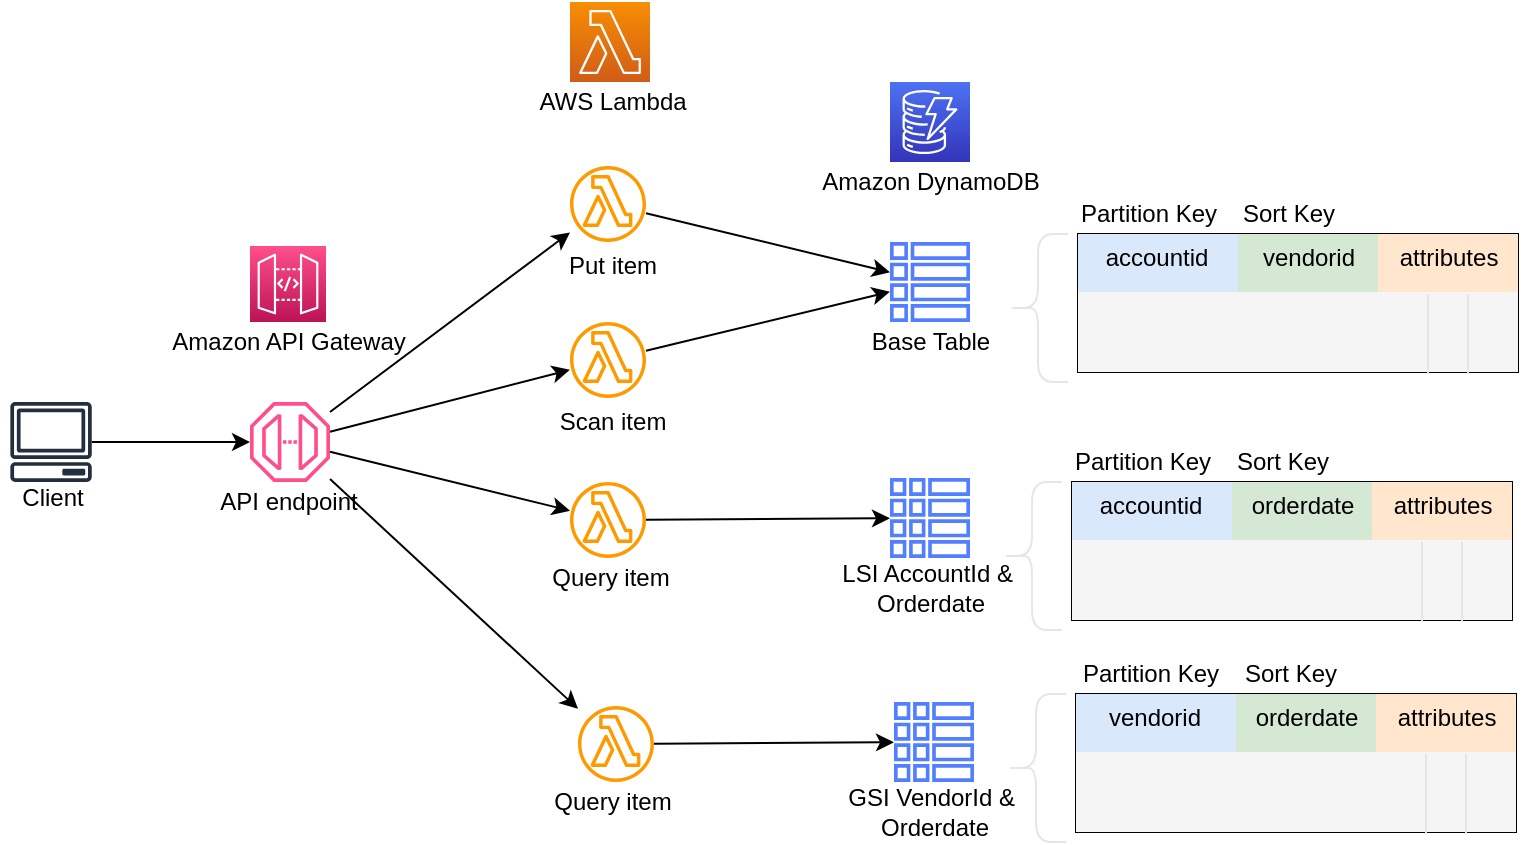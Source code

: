<mxfile version="15.4.0" type="device"><diagram id="-1ttFs3TtuK0ZE_jbwLG" name="Page-1"><mxGraphModel dx="1024" dy="592" grid="1" gridSize="10" guides="1" tooltips="1" connect="1" arrows="1" fold="1" page="1" pageScale="1" pageWidth="850" pageHeight="1100" math="0" shadow="0"><root><mxCell id="0"/><mxCell id="1" parent="0"/><mxCell id="qdvuEYRd7y3BimAi4e_W-15" style="edgeStyle=orthogonalEdgeStyle;rounded=0;orthogonalLoop=1;jettySize=auto;html=1;" edge="1" parent="1" source="qdvuEYRd7y3BimAi4e_W-1" target="qdvuEYRd7y3BimAi4e_W-3"><mxGeometry relative="1" as="geometry"/></mxCell><mxCell id="qdvuEYRd7y3BimAi4e_W-1" value="" style="sketch=0;outlineConnect=0;fontColor=#232F3E;gradientColor=none;fillColor=#232F3E;strokeColor=none;dashed=0;verticalLabelPosition=bottom;verticalAlign=top;align=center;html=1;fontSize=12;fontStyle=0;aspect=fixed;pointerEvents=1;shape=mxgraph.aws4.client;" vertex="1" parent="1"><mxGeometry x="40" y="320" width="41.05" height="40" as="geometry"/></mxCell><mxCell id="qdvuEYRd7y3BimAi4e_W-2" value="" style="sketch=0;points=[[0,0,0],[0.25,0,0],[0.5,0,0],[0.75,0,0],[1,0,0],[0,1,0],[0.25,1,0],[0.5,1,0],[0.75,1,0],[1,1,0],[0,0.25,0],[0,0.5,0],[0,0.75,0],[1,0.25,0],[1,0.5,0],[1,0.75,0]];outlineConnect=0;fontColor=#232F3E;gradientColor=#FF4F8B;gradientDirection=north;fillColor=#BC1356;strokeColor=#ffffff;dashed=0;verticalLabelPosition=bottom;verticalAlign=top;align=center;html=1;fontSize=12;fontStyle=0;aspect=fixed;shape=mxgraph.aws4.resourceIcon;resIcon=mxgraph.aws4.api_gateway;" vertex="1" parent="1"><mxGeometry x="160" y="242" width="38" height="38" as="geometry"/></mxCell><mxCell id="qdvuEYRd7y3BimAi4e_W-16" style="rounded=0;orthogonalLoop=1;jettySize=auto;html=1;" edge="1" parent="1" source="qdvuEYRd7y3BimAi4e_W-3" target="qdvuEYRd7y3BimAi4e_W-6"><mxGeometry relative="1" as="geometry"/></mxCell><mxCell id="qdvuEYRd7y3BimAi4e_W-17" style="edgeStyle=none;rounded=0;orthogonalLoop=1;jettySize=auto;html=1;" edge="1" parent="1" source="qdvuEYRd7y3BimAi4e_W-3" target="qdvuEYRd7y3BimAi4e_W-7"><mxGeometry relative="1" as="geometry"/></mxCell><mxCell id="qdvuEYRd7y3BimAi4e_W-18" style="edgeStyle=none;rounded=0;orthogonalLoop=1;jettySize=auto;html=1;" edge="1" parent="1" source="qdvuEYRd7y3BimAi4e_W-3" target="qdvuEYRd7y3BimAi4e_W-8"><mxGeometry relative="1" as="geometry"/></mxCell><mxCell id="qdvuEYRd7y3BimAi4e_W-19" style="edgeStyle=none;rounded=0;orthogonalLoop=1;jettySize=auto;html=1;" edge="1" parent="1" source="qdvuEYRd7y3BimAi4e_W-3" target="qdvuEYRd7y3BimAi4e_W-9"><mxGeometry relative="1" as="geometry"/></mxCell><mxCell id="qdvuEYRd7y3BimAi4e_W-3" value="" style="sketch=0;outlineConnect=0;fontColor=#232F3E;gradientColor=none;fillColor=#FF4F8B;strokeColor=none;dashed=0;verticalLabelPosition=bottom;verticalAlign=top;align=center;html=1;fontSize=12;fontStyle=0;aspect=fixed;pointerEvents=1;shape=mxgraph.aws4.endpoint;" vertex="1" parent="1"><mxGeometry x="160" y="320" width="40" height="40" as="geometry"/></mxCell><mxCell id="qdvuEYRd7y3BimAi4e_W-5" value="" style="sketch=0;points=[[0,0,0],[0.25,0,0],[0.5,0,0],[0.75,0,0],[1,0,0],[0,1,0],[0.25,1,0],[0.5,1,0],[0.75,1,0],[1,1,0],[0,0.25,0],[0,0.5,0],[0,0.75,0],[1,0.25,0],[1,0.5,0],[1,0.75,0]];outlineConnect=0;fontColor=#232F3E;gradientColor=#F78E04;gradientDirection=north;fillColor=#D05C17;strokeColor=#ffffff;dashed=0;verticalLabelPosition=bottom;verticalAlign=top;align=center;html=1;fontSize=12;fontStyle=0;aspect=fixed;shape=mxgraph.aws4.resourceIcon;resIcon=mxgraph.aws4.lambda;" vertex="1" parent="1"><mxGeometry x="320" y="120" width="40" height="40" as="geometry"/></mxCell><mxCell id="qdvuEYRd7y3BimAi4e_W-21" style="edgeStyle=none;rounded=0;orthogonalLoop=1;jettySize=auto;html=1;" edge="1" parent="1" source="qdvuEYRd7y3BimAi4e_W-6" target="qdvuEYRd7y3BimAi4e_W-11"><mxGeometry relative="1" as="geometry"/></mxCell><mxCell id="qdvuEYRd7y3BimAi4e_W-6" value="" style="sketch=0;outlineConnect=0;fontColor=#232F3E;gradientColor=none;fillColor=#FF9900;strokeColor=none;dashed=0;verticalLabelPosition=bottom;verticalAlign=top;align=center;html=1;fontSize=12;fontStyle=0;aspect=fixed;pointerEvents=1;shape=mxgraph.aws4.lambda_function;" vertex="1" parent="1"><mxGeometry x="320" y="202" width="38" height="38" as="geometry"/></mxCell><mxCell id="qdvuEYRd7y3BimAi4e_W-20" style="edgeStyle=none;rounded=0;orthogonalLoop=1;jettySize=auto;html=1;" edge="1" parent="1" source="qdvuEYRd7y3BimAi4e_W-7" target="qdvuEYRd7y3BimAi4e_W-11"><mxGeometry relative="1" as="geometry"/></mxCell><mxCell id="qdvuEYRd7y3BimAi4e_W-7" value="" style="sketch=0;outlineConnect=0;fontColor=#232F3E;gradientColor=none;fillColor=#FF9900;strokeColor=none;dashed=0;verticalLabelPosition=bottom;verticalAlign=top;align=center;html=1;fontSize=12;fontStyle=0;aspect=fixed;pointerEvents=1;shape=mxgraph.aws4.lambda_function;" vertex="1" parent="1"><mxGeometry x="320" y="280" width="38" height="38" as="geometry"/></mxCell><mxCell id="qdvuEYRd7y3BimAi4e_W-22" style="edgeStyle=none;rounded=0;orthogonalLoop=1;jettySize=auto;html=1;" edge="1" parent="1" source="qdvuEYRd7y3BimAi4e_W-8" target="qdvuEYRd7y3BimAi4e_W-13"><mxGeometry relative="1" as="geometry"/></mxCell><mxCell id="qdvuEYRd7y3BimAi4e_W-8" value="" style="sketch=0;outlineConnect=0;fontColor=#232F3E;gradientColor=none;fillColor=#FF9900;strokeColor=none;dashed=0;verticalLabelPosition=bottom;verticalAlign=top;align=center;html=1;fontSize=12;fontStyle=0;aspect=fixed;pointerEvents=1;shape=mxgraph.aws4.lambda_function;" vertex="1" parent="1"><mxGeometry x="320" y="360" width="38" height="38" as="geometry"/></mxCell><mxCell id="qdvuEYRd7y3BimAi4e_W-23" style="edgeStyle=none;rounded=0;orthogonalLoop=1;jettySize=auto;html=1;" edge="1" parent="1" source="qdvuEYRd7y3BimAi4e_W-9" target="qdvuEYRd7y3BimAi4e_W-14"><mxGeometry relative="1" as="geometry"/></mxCell><mxCell id="qdvuEYRd7y3BimAi4e_W-9" value="" style="sketch=0;outlineConnect=0;fontColor=#232F3E;gradientColor=none;fillColor=#FF9900;strokeColor=none;dashed=0;verticalLabelPosition=bottom;verticalAlign=top;align=center;html=1;fontSize=12;fontStyle=0;aspect=fixed;pointerEvents=1;shape=mxgraph.aws4.lambda_function;" vertex="1" parent="1"><mxGeometry x="324" y="472" width="38" height="38" as="geometry"/></mxCell><mxCell id="qdvuEYRd7y3BimAi4e_W-10" value="" style="sketch=0;points=[[0,0,0],[0.25,0,0],[0.5,0,0],[0.75,0,0],[1,0,0],[0,1,0],[0.25,1,0],[0.5,1,0],[0.75,1,0],[1,1,0],[0,0.25,0],[0,0.5,0],[0,0.75,0],[1,0.25,0],[1,0.5,0],[1,0.75,0]];outlineConnect=0;fontColor=#232F3E;gradientColor=#4D72F3;gradientDirection=north;fillColor=#3334B9;strokeColor=#ffffff;dashed=0;verticalLabelPosition=bottom;verticalAlign=top;align=center;html=1;fontSize=12;fontStyle=0;aspect=fixed;shape=mxgraph.aws4.resourceIcon;resIcon=mxgraph.aws4.dynamodb;" vertex="1" parent="1"><mxGeometry x="480" y="160" width="40" height="40" as="geometry"/></mxCell><mxCell id="qdvuEYRd7y3BimAi4e_W-11" value="" style="sketch=0;outlineConnect=0;fontColor=#232F3E;gradientColor=none;fillColor=#527FFF;strokeColor=none;dashed=0;verticalLabelPosition=bottom;verticalAlign=top;align=center;html=1;fontSize=12;fontStyle=0;aspect=fixed;pointerEvents=1;shape=mxgraph.aws4.table;" vertex="1" parent="1"><mxGeometry x="480" y="240" width="40" height="40" as="geometry"/></mxCell><mxCell id="qdvuEYRd7y3BimAi4e_W-13" value="" style="sketch=0;outlineConnect=0;fontColor=#232F3E;gradientColor=none;fillColor=#527FFF;strokeColor=none;dashed=0;verticalLabelPosition=bottom;verticalAlign=top;align=center;html=1;fontSize=12;fontStyle=0;aspect=fixed;pointerEvents=1;shape=mxgraph.aws4.global_secondary_index;" vertex="1" parent="1"><mxGeometry x="480" y="358" width="40" height="40" as="geometry"/></mxCell><mxCell id="qdvuEYRd7y3BimAi4e_W-14" value="" style="sketch=0;outlineConnect=0;fontColor=#232F3E;gradientColor=none;fillColor=#527FFF;strokeColor=none;dashed=0;verticalLabelPosition=bottom;verticalAlign=top;align=center;html=1;fontSize=12;fontStyle=0;aspect=fixed;pointerEvents=1;shape=mxgraph.aws4.global_secondary_index;" vertex="1" parent="1"><mxGeometry x="482" y="470" width="40" height="40" as="geometry"/></mxCell><mxCell id="qdvuEYRd7y3BimAi4e_W-24" value="Client" style="text;html=1;resizable=0;autosize=1;align=center;verticalAlign=middle;points=[];fillColor=none;strokeColor=none;rounded=0;" vertex="1" parent="1"><mxGeometry x="35.53" y="358" width="50" height="20" as="geometry"/></mxCell><mxCell id="qdvuEYRd7y3BimAi4e_W-25" value="Amazon API Gateway" style="text;html=1;resizable=0;autosize=1;align=center;verticalAlign=middle;points=[];fillColor=none;strokeColor=none;rounded=0;" vertex="1" parent="1"><mxGeometry x="114.0" y="280" width="130" height="20" as="geometry"/></mxCell><mxCell id="qdvuEYRd7y3BimAi4e_W-26" value="AWS Lambda" style="text;html=1;resizable=0;autosize=1;align=center;verticalAlign=middle;points=[];fillColor=none;strokeColor=none;rounded=0;" vertex="1" parent="1"><mxGeometry x="296" y="160" width="90" height="20" as="geometry"/></mxCell><mxCell id="qdvuEYRd7y3BimAi4e_W-27" value="Put item" style="text;html=1;resizable=0;autosize=1;align=center;verticalAlign=middle;points=[];fillColor=none;strokeColor=none;rounded=0;" vertex="1" parent="1"><mxGeometry x="311" y="242" width="60" height="20" as="geometry"/></mxCell><mxCell id="qdvuEYRd7y3BimAi4e_W-28" value="Scan item&lt;span style=&quot;color: rgba(0 , 0 , 0 , 0) ; font-family: monospace ; font-size: 0px&quot;&gt;%3CmxGraphModel%3E%3Croot%3E%3CmxCell%20id%3D%220%22%2F%3E%3CmxCell%20id%3D%221%22%20parent%3D%220%22%2F%3E%3CmxCell%20id%3D%222%22%20value%3D%22Put%20item%22%20style%3D%22text%3Bhtml%3D1%3Bresizable%3D0%3Bautosize%3D1%3Balign%3Dcenter%3BverticalAlign%3Dmiddle%3Bpoints%3D%5B%5D%3BfillColor%3Dnone%3BstrokeColor%3Dnone%3Brounded%3D0%3B%22%20vertex%3D%221%22%20parent%3D%221%22%3E%3CmxGeometry%20x%3D%22311%22%20y%3D%22242%22%20width%3D%2260%22%20height%3D%2220%22%20as%3D%22geometry%22%2F%3E%3C%2FmxCell%3E%3C%2Froot%3E%3C%2FmxGraphModel%3E&lt;/span&gt;" style="text;html=1;resizable=0;autosize=1;align=center;verticalAlign=middle;points=[];fillColor=none;strokeColor=none;rounded=0;" vertex="1" parent="1"><mxGeometry x="306" y="320" width="70" height="20" as="geometry"/></mxCell><mxCell id="qdvuEYRd7y3BimAi4e_W-29" value="Query item" style="text;html=1;resizable=0;autosize=1;align=center;verticalAlign=middle;points=[];fillColor=none;strokeColor=none;rounded=0;" vertex="1" parent="1"><mxGeometry x="305" y="398" width="70" height="20" as="geometry"/></mxCell><mxCell id="qdvuEYRd7y3BimAi4e_W-30" value="Query item" style="text;html=1;resizable=0;autosize=1;align=center;verticalAlign=middle;points=[];fillColor=none;strokeColor=none;rounded=0;" vertex="1" parent="1"><mxGeometry x="306" y="510" width="70" height="20" as="geometry"/></mxCell><mxCell id="qdvuEYRd7y3BimAi4e_W-31" value="API endpoint" style="text;html=1;resizable=0;autosize=1;align=center;verticalAlign=middle;points=[];fillColor=none;strokeColor=none;rounded=0;" vertex="1" parent="1"><mxGeometry x="139" y="360" width="80" height="20" as="geometry"/></mxCell><mxCell id="qdvuEYRd7y3BimAi4e_W-32" value="Amazon DynamoDB" style="text;html=1;resizable=0;autosize=1;align=center;verticalAlign=middle;points=[];fillColor=none;strokeColor=none;rounded=0;" vertex="1" parent="1"><mxGeometry x="440" y="200" width="120" height="20" as="geometry"/></mxCell><mxCell id="qdvuEYRd7y3BimAi4e_W-33" value="Base Table" style="text;html=1;resizable=0;autosize=1;align=center;verticalAlign=middle;points=[];fillColor=none;strokeColor=none;rounded=0;" vertex="1" parent="1"><mxGeometry x="465" y="280" width="70" height="20" as="geometry"/></mxCell><mxCell id="qdvuEYRd7y3BimAi4e_W-34" value="LSI AccountId &amp;amp;&amp;nbsp;&lt;br&gt;Orderdate" style="text;html=1;resizable=0;autosize=1;align=center;verticalAlign=middle;points=[];fillColor=none;strokeColor=none;rounded=0;" vertex="1" parent="1"><mxGeometry x="450" y="398" width="100" height="30" as="geometry"/></mxCell><mxCell id="qdvuEYRd7y3BimAi4e_W-35" value="GSI VendorId &amp;amp;&amp;nbsp;&lt;br&gt;Orderdate" style="text;html=1;resizable=0;autosize=1;align=center;verticalAlign=middle;points=[];fillColor=none;strokeColor=none;rounded=0;" vertex="1" parent="1"><mxGeometry x="452" y="510" width="100" height="30" as="geometry"/></mxCell><mxCell id="qdvuEYRd7y3BimAi4e_W-51" value="" style="shape=table;html=1;whiteSpace=wrap;startSize=0;container=1;collapsible=0;childLayout=tableLayout;" vertex="1" parent="1"><mxGeometry x="574" y="236" width="220" height="69" as="geometry"/></mxCell><mxCell id="qdvuEYRd7y3BimAi4e_W-52" value="" style="shape=partialRectangle;html=1;whiteSpace=wrap;collapsible=0;dropTarget=0;pointerEvents=0;fillColor=none;top=0;left=0;bottom=0;right=0;points=[[0,0.5],[1,0.5]];portConstraint=eastwest;" vertex="1" parent="qdvuEYRd7y3BimAi4e_W-51"><mxGeometry width="220" height="29" as="geometry"/></mxCell><mxCell id="qdvuEYRd7y3BimAi4e_W-53" value="" style="shape=partialRectangle;html=1;whiteSpace=wrap;connectable=0;fillColor=#dae8fc;top=0;left=0;bottom=0;right=0;overflow=hidden;pointerEvents=1;strokeColor=#6c8ebf;" vertex="1" parent="qdvuEYRd7y3BimAi4e_W-52"><mxGeometry width="80" height="29" as="geometry"><mxRectangle width="80" height="29" as="alternateBounds"/></mxGeometry></mxCell><mxCell id="qdvuEYRd7y3BimAi4e_W-54" value="" style="shape=partialRectangle;html=1;whiteSpace=wrap;connectable=0;fillColor=#d5e8d4;top=0;left=0;bottom=0;right=0;overflow=hidden;pointerEvents=1;strokeColor=#82b366;" vertex="1" parent="qdvuEYRd7y3BimAi4e_W-52"><mxGeometry x="80" width="70" height="29" as="geometry"><mxRectangle width="70" height="29" as="alternateBounds"/></mxGeometry></mxCell><mxCell id="qdvuEYRd7y3BimAi4e_W-55" value="" style="shape=partialRectangle;html=1;whiteSpace=wrap;connectable=0;fillColor=#ffe6cc;top=0;left=0;bottom=0;right=0;overflow=hidden;pointerEvents=1;strokeColor=#d79b00;" vertex="1" parent="qdvuEYRd7y3BimAi4e_W-52"><mxGeometry x="150" width="70" height="29" as="geometry"><mxRectangle width="70" height="29" as="alternateBounds"/></mxGeometry></mxCell><mxCell id="qdvuEYRd7y3BimAi4e_W-56" value="" style="shape=partialRectangle;html=1;whiteSpace=wrap;collapsible=0;dropTarget=0;pointerEvents=0;fillColor=none;top=0;left=0;bottom=0;right=0;points=[[0,0.5],[1,0.5]];portConstraint=eastwest;" vertex="1" parent="qdvuEYRd7y3BimAi4e_W-51"><mxGeometry y="29" width="220" height="20" as="geometry"/></mxCell><mxCell id="qdvuEYRd7y3BimAi4e_W-57" value="" style="shape=partialRectangle;html=1;whiteSpace=wrap;connectable=0;fillColor=#f5f5f5;top=0;left=0;bottom=0;right=0;overflow=hidden;pointerEvents=1;strokeColor=#666666;fontColor=#333333;" vertex="1" parent="qdvuEYRd7y3BimAi4e_W-56"><mxGeometry width="80" height="20" as="geometry"><mxRectangle width="80" height="20" as="alternateBounds"/></mxGeometry></mxCell><mxCell id="qdvuEYRd7y3BimAi4e_W-58" value="" style="shape=partialRectangle;html=1;whiteSpace=wrap;connectable=0;fillColor=#f5f5f5;top=0;left=0;bottom=0;right=0;overflow=hidden;pointerEvents=1;strokeColor=#666666;fontColor=#333333;" vertex="1" parent="qdvuEYRd7y3BimAi4e_W-56"><mxGeometry x="80" width="70" height="20" as="geometry"><mxRectangle width="70" height="20" as="alternateBounds"/></mxGeometry></mxCell><mxCell id="qdvuEYRd7y3BimAi4e_W-59" value="" style="shape=partialRectangle;html=1;whiteSpace=wrap;connectable=0;fillColor=#f5f5f5;top=0;left=0;bottom=0;right=0;overflow=hidden;pointerEvents=1;strokeColor=#666666;fontColor=#333333;" vertex="1" parent="qdvuEYRd7y3BimAi4e_W-56"><mxGeometry x="150" width="70" height="20" as="geometry"><mxRectangle width="70" height="20" as="alternateBounds"/></mxGeometry></mxCell><mxCell id="qdvuEYRd7y3BimAi4e_W-60" value="" style="shape=partialRectangle;html=1;whiteSpace=wrap;collapsible=0;dropTarget=0;pointerEvents=0;fillColor=none;top=0;left=0;bottom=0;right=0;points=[[0,0.5],[1,0.5]];portConstraint=eastwest;" vertex="1" parent="qdvuEYRd7y3BimAi4e_W-51"><mxGeometry y="49" width="220" height="20" as="geometry"/></mxCell><mxCell id="qdvuEYRd7y3BimAi4e_W-61" value="" style="shape=partialRectangle;html=1;whiteSpace=wrap;connectable=0;fillColor=#f5f5f5;top=0;left=0;bottom=0;right=0;overflow=hidden;pointerEvents=1;strokeColor=#666666;fontColor=#333333;" vertex="1" parent="qdvuEYRd7y3BimAi4e_W-60"><mxGeometry width="80" height="20" as="geometry"><mxRectangle width="80" height="20" as="alternateBounds"/></mxGeometry></mxCell><mxCell id="qdvuEYRd7y3BimAi4e_W-62" value="" style="shape=partialRectangle;html=1;whiteSpace=wrap;connectable=0;fillColor=#f5f5f5;top=0;left=0;bottom=0;right=0;overflow=hidden;pointerEvents=1;strokeColor=#666666;fontColor=#333333;" vertex="1" parent="qdvuEYRd7y3BimAi4e_W-60"><mxGeometry x="80" width="70" height="20" as="geometry"><mxRectangle width="70" height="20" as="alternateBounds"/></mxGeometry></mxCell><mxCell id="qdvuEYRd7y3BimAi4e_W-63" value="" style="shape=partialRectangle;html=1;whiteSpace=wrap;connectable=0;fillColor=#f5f5f5;top=0;left=0;bottom=0;right=0;overflow=hidden;pointerEvents=1;strokeColor=#666666;fontColor=#333333;" vertex="1" parent="qdvuEYRd7y3BimAi4e_W-60"><mxGeometry x="150" width="70" height="20" as="geometry"><mxRectangle width="70" height="20" as="alternateBounds"/></mxGeometry></mxCell><mxCell id="qdvuEYRd7y3BimAi4e_W-64" value="accountid" style="text;html=1;resizable=0;autosize=1;align=center;verticalAlign=middle;points=[];fillColor=none;strokeColor=none;rounded=0;" vertex="1" parent="1"><mxGeometry x="578" y="238" width="70" height="20" as="geometry"/></mxCell><mxCell id="qdvuEYRd7y3BimAi4e_W-65" value="vendorid" style="text;html=1;resizable=0;autosize=1;align=center;verticalAlign=middle;points=[];fillColor=none;strokeColor=none;rounded=0;" vertex="1" parent="1"><mxGeometry x="659" y="238" width="60" height="20" as="geometry"/></mxCell><mxCell id="qdvuEYRd7y3BimAi4e_W-66" value="attributes" style="text;html=1;resizable=0;autosize=1;align=center;verticalAlign=middle;points=[];fillColor=none;strokeColor=none;rounded=0;" vertex="1" parent="1"><mxGeometry x="724" y="238" width="70" height="20" as="geometry"/></mxCell><mxCell id="qdvuEYRd7y3BimAi4e_W-67" value="" style="line;strokeWidth=1;direction=south;html=1;fillColor=#E6E6E6;strokeColor=#E6E6E6;" vertex="1" parent="1"><mxGeometry x="764" y="266" width="10" height="40" as="geometry"/></mxCell><mxCell id="qdvuEYRd7y3BimAi4e_W-69" value="" style="line;strokeWidth=1;direction=south;html=1;strokeColor=#E6E6E6;" vertex="1" parent="1"><mxGeometry x="744" y="266" width="10" height="40" as="geometry"/></mxCell><mxCell id="qdvuEYRd7y3BimAi4e_W-83" value="Partition Key" style="text;html=1;resizable=0;autosize=1;align=center;verticalAlign=middle;points=[];fillColor=none;strokeColor=none;rounded=0;" vertex="1" parent="1"><mxGeometry x="569" y="216" width="80" height="20" as="geometry"/></mxCell><mxCell id="qdvuEYRd7y3BimAi4e_W-84" value="Sort Key" style="text;html=1;resizable=0;autosize=1;align=center;verticalAlign=middle;points=[];fillColor=none;strokeColor=none;rounded=0;" vertex="1" parent="1"><mxGeometry x="649" y="216" width="60" height="20" as="geometry"/></mxCell><mxCell id="qdvuEYRd7y3BimAi4e_W-88" value="" style="shape=curlyBracket;whiteSpace=wrap;html=1;rounded=1;strokeColor=#E6E6E6;strokeWidth=1;fillColor=#E6E6E6;" vertex="1" parent="1"><mxGeometry x="539" y="236" width="30" height="74" as="geometry"/></mxCell><mxCell id="qdvuEYRd7y3BimAi4e_W-89" value="" style="shape=table;html=1;whiteSpace=wrap;startSize=0;container=1;collapsible=0;childLayout=tableLayout;" vertex="1" parent="1"><mxGeometry x="571" y="360" width="220" height="69" as="geometry"/></mxCell><mxCell id="qdvuEYRd7y3BimAi4e_W-90" value="" style="shape=partialRectangle;html=1;whiteSpace=wrap;collapsible=0;dropTarget=0;pointerEvents=0;fillColor=none;top=0;left=0;bottom=0;right=0;points=[[0,0.5],[1,0.5]];portConstraint=eastwest;" vertex="1" parent="qdvuEYRd7y3BimAi4e_W-89"><mxGeometry width="220" height="29" as="geometry"/></mxCell><mxCell id="qdvuEYRd7y3BimAi4e_W-91" value="" style="shape=partialRectangle;html=1;whiteSpace=wrap;connectable=0;fillColor=#dae8fc;top=0;left=0;bottom=0;right=0;overflow=hidden;pointerEvents=1;strokeColor=#6c8ebf;" vertex="1" parent="qdvuEYRd7y3BimAi4e_W-90"><mxGeometry width="80" height="29" as="geometry"><mxRectangle width="80" height="29" as="alternateBounds"/></mxGeometry></mxCell><mxCell id="qdvuEYRd7y3BimAi4e_W-92" value="" style="shape=partialRectangle;html=1;whiteSpace=wrap;connectable=0;fillColor=#d5e8d4;top=0;left=0;bottom=0;right=0;overflow=hidden;pointerEvents=1;strokeColor=#82b366;" vertex="1" parent="qdvuEYRd7y3BimAi4e_W-90"><mxGeometry x="80" width="70" height="29" as="geometry"><mxRectangle width="70" height="29" as="alternateBounds"/></mxGeometry></mxCell><mxCell id="qdvuEYRd7y3BimAi4e_W-93" value="" style="shape=partialRectangle;html=1;whiteSpace=wrap;connectable=0;fillColor=#ffe6cc;top=0;left=0;bottom=0;right=0;overflow=hidden;pointerEvents=1;strokeColor=#d79b00;" vertex="1" parent="qdvuEYRd7y3BimAi4e_W-90"><mxGeometry x="150" width="70" height="29" as="geometry"><mxRectangle width="70" height="29" as="alternateBounds"/></mxGeometry></mxCell><mxCell id="qdvuEYRd7y3BimAi4e_W-94" value="" style="shape=partialRectangle;html=1;whiteSpace=wrap;collapsible=0;dropTarget=0;pointerEvents=0;fillColor=none;top=0;left=0;bottom=0;right=0;points=[[0,0.5],[1,0.5]];portConstraint=eastwest;" vertex="1" parent="qdvuEYRd7y3BimAi4e_W-89"><mxGeometry y="29" width="220" height="20" as="geometry"/></mxCell><mxCell id="qdvuEYRd7y3BimAi4e_W-95" value="" style="shape=partialRectangle;html=1;whiteSpace=wrap;connectable=0;fillColor=#f5f5f5;top=0;left=0;bottom=0;right=0;overflow=hidden;pointerEvents=1;strokeColor=#666666;fontColor=#333333;" vertex="1" parent="qdvuEYRd7y3BimAi4e_W-94"><mxGeometry width="80" height="20" as="geometry"><mxRectangle width="80" height="20" as="alternateBounds"/></mxGeometry></mxCell><mxCell id="qdvuEYRd7y3BimAi4e_W-96" value="" style="shape=partialRectangle;html=1;whiteSpace=wrap;connectable=0;fillColor=#f5f5f5;top=0;left=0;bottom=0;right=0;overflow=hidden;pointerEvents=1;strokeColor=#666666;fontColor=#333333;" vertex="1" parent="qdvuEYRd7y3BimAi4e_W-94"><mxGeometry x="80" width="70" height="20" as="geometry"><mxRectangle width="70" height="20" as="alternateBounds"/></mxGeometry></mxCell><mxCell id="qdvuEYRd7y3BimAi4e_W-97" value="" style="shape=partialRectangle;html=1;whiteSpace=wrap;connectable=0;fillColor=#f5f5f5;top=0;left=0;bottom=0;right=0;overflow=hidden;pointerEvents=1;strokeColor=#666666;fontColor=#333333;" vertex="1" parent="qdvuEYRd7y3BimAi4e_W-94"><mxGeometry x="150" width="70" height="20" as="geometry"><mxRectangle width="70" height="20" as="alternateBounds"/></mxGeometry></mxCell><mxCell id="qdvuEYRd7y3BimAi4e_W-98" value="" style="shape=partialRectangle;html=1;whiteSpace=wrap;collapsible=0;dropTarget=0;pointerEvents=0;fillColor=none;top=0;left=0;bottom=0;right=0;points=[[0,0.5],[1,0.5]];portConstraint=eastwest;" vertex="1" parent="qdvuEYRd7y3BimAi4e_W-89"><mxGeometry y="49" width="220" height="20" as="geometry"/></mxCell><mxCell id="qdvuEYRd7y3BimAi4e_W-99" value="" style="shape=partialRectangle;html=1;whiteSpace=wrap;connectable=0;fillColor=#f5f5f5;top=0;left=0;bottom=0;right=0;overflow=hidden;pointerEvents=1;strokeColor=#666666;fontColor=#333333;" vertex="1" parent="qdvuEYRd7y3BimAi4e_W-98"><mxGeometry width="80" height="20" as="geometry"><mxRectangle width="80" height="20" as="alternateBounds"/></mxGeometry></mxCell><mxCell id="qdvuEYRd7y3BimAi4e_W-100" value="" style="shape=partialRectangle;html=1;whiteSpace=wrap;connectable=0;fillColor=#f5f5f5;top=0;left=0;bottom=0;right=0;overflow=hidden;pointerEvents=1;strokeColor=#666666;fontColor=#333333;" vertex="1" parent="qdvuEYRd7y3BimAi4e_W-98"><mxGeometry x="80" width="70" height="20" as="geometry"><mxRectangle width="70" height="20" as="alternateBounds"/></mxGeometry></mxCell><mxCell id="qdvuEYRd7y3BimAi4e_W-101" value="" style="shape=partialRectangle;html=1;whiteSpace=wrap;connectable=0;fillColor=#f5f5f5;top=0;left=0;bottom=0;right=0;overflow=hidden;pointerEvents=1;strokeColor=#666666;fontColor=#333333;" vertex="1" parent="qdvuEYRd7y3BimAi4e_W-98"><mxGeometry x="150" width="70" height="20" as="geometry"><mxRectangle width="70" height="20" as="alternateBounds"/></mxGeometry></mxCell><mxCell id="qdvuEYRd7y3BimAi4e_W-102" value="accountid" style="text;html=1;resizable=0;autosize=1;align=center;verticalAlign=middle;points=[];fillColor=none;strokeColor=none;rounded=0;" vertex="1" parent="1"><mxGeometry x="575" y="362" width="70" height="20" as="geometry"/></mxCell><mxCell id="qdvuEYRd7y3BimAi4e_W-103" value="orderdate" style="text;html=1;resizable=0;autosize=1;align=center;verticalAlign=middle;points=[];fillColor=none;strokeColor=none;rounded=0;" vertex="1" parent="1"><mxGeometry x="651" y="362" width="70" height="20" as="geometry"/></mxCell><mxCell id="qdvuEYRd7y3BimAi4e_W-104" value="attributes" style="text;html=1;resizable=0;autosize=1;align=center;verticalAlign=middle;points=[];fillColor=none;strokeColor=none;rounded=0;" vertex="1" parent="1"><mxGeometry x="721" y="362" width="70" height="20" as="geometry"/></mxCell><mxCell id="qdvuEYRd7y3BimAi4e_W-105" value="" style="line;strokeWidth=1;direction=south;html=1;fillColor=#E6E6E6;strokeColor=#E6E6E6;" vertex="1" parent="1"><mxGeometry x="761" y="390" width="10" height="40" as="geometry"/></mxCell><mxCell id="qdvuEYRd7y3BimAi4e_W-106" value="" style="line;strokeWidth=1;direction=south;html=1;strokeColor=#E6E6E6;" vertex="1" parent="1"><mxGeometry x="741" y="390" width="10" height="40" as="geometry"/></mxCell><mxCell id="qdvuEYRd7y3BimAi4e_W-107" value="Partition Key" style="text;html=1;resizable=0;autosize=1;align=center;verticalAlign=middle;points=[];fillColor=none;strokeColor=none;rounded=0;" vertex="1" parent="1"><mxGeometry x="566" y="340" width="80" height="20" as="geometry"/></mxCell><mxCell id="qdvuEYRd7y3BimAi4e_W-108" value="Sort Key" style="text;html=1;resizable=0;autosize=1;align=center;verticalAlign=middle;points=[];fillColor=none;strokeColor=none;rounded=0;" vertex="1" parent="1"><mxGeometry x="646" y="340" width="60" height="20" as="geometry"/></mxCell><mxCell id="qdvuEYRd7y3BimAi4e_W-109" value="" style="shape=curlyBracket;whiteSpace=wrap;html=1;rounded=1;strokeColor=#E6E6E6;strokeWidth=1;fillColor=#E6E6E6;" vertex="1" parent="1"><mxGeometry x="536" y="360" width="30" height="74" as="geometry"/></mxCell><mxCell id="qdvuEYRd7y3BimAi4e_W-110" value="" style="shape=table;html=1;whiteSpace=wrap;startSize=0;container=1;collapsible=0;childLayout=tableLayout;" vertex="1" parent="1"><mxGeometry x="573" y="466" width="220" height="69" as="geometry"/></mxCell><mxCell id="qdvuEYRd7y3BimAi4e_W-111" value="" style="shape=partialRectangle;html=1;whiteSpace=wrap;collapsible=0;dropTarget=0;pointerEvents=0;fillColor=none;top=0;left=0;bottom=0;right=0;points=[[0,0.5],[1,0.5]];portConstraint=eastwest;" vertex="1" parent="qdvuEYRd7y3BimAi4e_W-110"><mxGeometry width="220" height="29" as="geometry"/></mxCell><mxCell id="qdvuEYRd7y3BimAi4e_W-112" value="" style="shape=partialRectangle;html=1;whiteSpace=wrap;connectable=0;fillColor=#dae8fc;top=0;left=0;bottom=0;right=0;overflow=hidden;pointerEvents=1;strokeColor=#6c8ebf;" vertex="1" parent="qdvuEYRd7y3BimAi4e_W-111"><mxGeometry width="80" height="29" as="geometry"><mxRectangle width="80" height="29" as="alternateBounds"/></mxGeometry></mxCell><mxCell id="qdvuEYRd7y3BimAi4e_W-113" value="" style="shape=partialRectangle;html=1;whiteSpace=wrap;connectable=0;fillColor=#d5e8d4;top=0;left=0;bottom=0;right=0;overflow=hidden;pointerEvents=1;strokeColor=#82b366;" vertex="1" parent="qdvuEYRd7y3BimAi4e_W-111"><mxGeometry x="80" width="70" height="29" as="geometry"><mxRectangle width="70" height="29" as="alternateBounds"/></mxGeometry></mxCell><mxCell id="qdvuEYRd7y3BimAi4e_W-114" value="" style="shape=partialRectangle;html=1;whiteSpace=wrap;connectable=0;fillColor=#ffe6cc;top=0;left=0;bottom=0;right=0;overflow=hidden;pointerEvents=1;strokeColor=#d79b00;" vertex="1" parent="qdvuEYRd7y3BimAi4e_W-111"><mxGeometry x="150" width="70" height="29" as="geometry"><mxRectangle width="70" height="29" as="alternateBounds"/></mxGeometry></mxCell><mxCell id="qdvuEYRd7y3BimAi4e_W-115" value="" style="shape=partialRectangle;html=1;whiteSpace=wrap;collapsible=0;dropTarget=0;pointerEvents=0;fillColor=none;top=0;left=0;bottom=0;right=0;points=[[0,0.5],[1,0.5]];portConstraint=eastwest;" vertex="1" parent="qdvuEYRd7y3BimAi4e_W-110"><mxGeometry y="29" width="220" height="20" as="geometry"/></mxCell><mxCell id="qdvuEYRd7y3BimAi4e_W-116" value="" style="shape=partialRectangle;html=1;whiteSpace=wrap;connectable=0;fillColor=#f5f5f5;top=0;left=0;bottom=0;right=0;overflow=hidden;pointerEvents=1;strokeColor=#666666;fontColor=#333333;" vertex="1" parent="qdvuEYRd7y3BimAi4e_W-115"><mxGeometry width="80" height="20" as="geometry"><mxRectangle width="80" height="20" as="alternateBounds"/></mxGeometry></mxCell><mxCell id="qdvuEYRd7y3BimAi4e_W-117" value="" style="shape=partialRectangle;html=1;whiteSpace=wrap;connectable=0;fillColor=#f5f5f5;top=0;left=0;bottom=0;right=0;overflow=hidden;pointerEvents=1;strokeColor=#666666;fontColor=#333333;" vertex="1" parent="qdvuEYRd7y3BimAi4e_W-115"><mxGeometry x="80" width="70" height="20" as="geometry"><mxRectangle width="70" height="20" as="alternateBounds"/></mxGeometry></mxCell><mxCell id="qdvuEYRd7y3BimAi4e_W-118" value="" style="shape=partialRectangle;html=1;whiteSpace=wrap;connectable=0;fillColor=#f5f5f5;top=0;left=0;bottom=0;right=0;overflow=hidden;pointerEvents=1;strokeColor=#666666;fontColor=#333333;" vertex="1" parent="qdvuEYRd7y3BimAi4e_W-115"><mxGeometry x="150" width="70" height="20" as="geometry"><mxRectangle width="70" height="20" as="alternateBounds"/></mxGeometry></mxCell><mxCell id="qdvuEYRd7y3BimAi4e_W-119" value="" style="shape=partialRectangle;html=1;whiteSpace=wrap;collapsible=0;dropTarget=0;pointerEvents=0;fillColor=none;top=0;left=0;bottom=0;right=0;points=[[0,0.5],[1,0.5]];portConstraint=eastwest;" vertex="1" parent="qdvuEYRd7y3BimAi4e_W-110"><mxGeometry y="49" width="220" height="20" as="geometry"/></mxCell><mxCell id="qdvuEYRd7y3BimAi4e_W-120" value="" style="shape=partialRectangle;html=1;whiteSpace=wrap;connectable=0;fillColor=#f5f5f5;top=0;left=0;bottom=0;right=0;overflow=hidden;pointerEvents=1;strokeColor=#666666;fontColor=#333333;" vertex="1" parent="qdvuEYRd7y3BimAi4e_W-119"><mxGeometry width="80" height="20" as="geometry"><mxRectangle width="80" height="20" as="alternateBounds"/></mxGeometry></mxCell><mxCell id="qdvuEYRd7y3BimAi4e_W-121" value="" style="shape=partialRectangle;html=1;whiteSpace=wrap;connectable=0;fillColor=#f5f5f5;top=0;left=0;bottom=0;right=0;overflow=hidden;pointerEvents=1;strokeColor=#666666;fontColor=#333333;" vertex="1" parent="qdvuEYRd7y3BimAi4e_W-119"><mxGeometry x="80" width="70" height="20" as="geometry"><mxRectangle width="70" height="20" as="alternateBounds"/></mxGeometry></mxCell><mxCell id="qdvuEYRd7y3BimAi4e_W-122" value="" style="shape=partialRectangle;html=1;whiteSpace=wrap;connectable=0;fillColor=#f5f5f5;top=0;left=0;bottom=0;right=0;overflow=hidden;pointerEvents=1;strokeColor=#666666;fontColor=#333333;" vertex="1" parent="qdvuEYRd7y3BimAi4e_W-119"><mxGeometry x="150" width="70" height="20" as="geometry"><mxRectangle width="70" height="20" as="alternateBounds"/></mxGeometry></mxCell><mxCell id="qdvuEYRd7y3BimAi4e_W-123" value="vendorid" style="text;html=1;resizable=0;autosize=1;align=center;verticalAlign=middle;points=[];fillColor=none;strokeColor=none;rounded=0;" vertex="1" parent="1"><mxGeometry x="582" y="468" width="60" height="20" as="geometry"/></mxCell><mxCell id="qdvuEYRd7y3BimAi4e_W-124" value="orderdate" style="text;html=1;resizable=0;autosize=1;align=center;verticalAlign=middle;points=[];fillColor=none;strokeColor=none;rounded=0;" vertex="1" parent="1"><mxGeometry x="653" y="468" width="70" height="20" as="geometry"/></mxCell><mxCell id="qdvuEYRd7y3BimAi4e_W-125" value="attributes" style="text;html=1;resizable=0;autosize=1;align=center;verticalAlign=middle;points=[];fillColor=none;strokeColor=none;rounded=0;" vertex="1" parent="1"><mxGeometry x="723" y="468" width="70" height="20" as="geometry"/></mxCell><mxCell id="qdvuEYRd7y3BimAi4e_W-126" value="" style="line;strokeWidth=1;direction=south;html=1;fillColor=#E6E6E6;strokeColor=#E6E6E6;" vertex="1" parent="1"><mxGeometry x="763" y="496" width="10" height="40" as="geometry"/></mxCell><mxCell id="qdvuEYRd7y3BimAi4e_W-127" value="" style="line;strokeWidth=1;direction=south;html=1;strokeColor=#E6E6E6;" vertex="1" parent="1"><mxGeometry x="743" y="496" width="10" height="40" as="geometry"/></mxCell><mxCell id="qdvuEYRd7y3BimAi4e_W-128" value="Partition Key" style="text;html=1;resizable=0;autosize=1;align=center;verticalAlign=middle;points=[];fillColor=none;strokeColor=none;rounded=0;" vertex="1" parent="1"><mxGeometry x="570" y="446" width="80" height="20" as="geometry"/></mxCell><mxCell id="qdvuEYRd7y3BimAi4e_W-129" value="Sort Key" style="text;html=1;resizable=0;autosize=1;align=center;verticalAlign=middle;points=[];fillColor=none;strokeColor=none;rounded=0;" vertex="1" parent="1"><mxGeometry x="650" y="446" width="60" height="20" as="geometry"/></mxCell><mxCell id="qdvuEYRd7y3BimAi4e_W-130" value="" style="shape=curlyBracket;whiteSpace=wrap;html=1;rounded=1;strokeColor=#E6E6E6;strokeWidth=1;fillColor=#E6E6E6;" vertex="1" parent="1"><mxGeometry x="538" y="466" width="30" height="74" as="geometry"/></mxCell></root></mxGraphModel></diagram></mxfile>